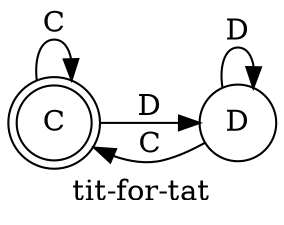 digraph finite_state_machine {
            rankdir=LR
            size="8,5"
            node [shape = doublecircle]; 0
            node [shape = circle] 
 
0 [label = "C"] 
1 [label = "D"] 

1 -> 1 [ label = "D" ] 
1 -> 0 [ label = "C" ] 
0 -> 1 [ label = "D" ] 
0 -> 0 [ label = "C" ] 

    labelloc="b"
    label = "tit-for-tat"
    } 
digraph finite_state_machine {
            rankdir=LR
            size="8,5"
            node [shape = doublecircle]; 0
            node [shape = circle] 
 
0 [label = "C"] 
1 [label = "D"] 

1 -> 1 [ label = "C,D" ] 
0 -> 1 [ label = "D" ] 
0 -> 0 [ label = "C" ] 

    labelloc="b"
    label = "grim-trigger"
    } 
